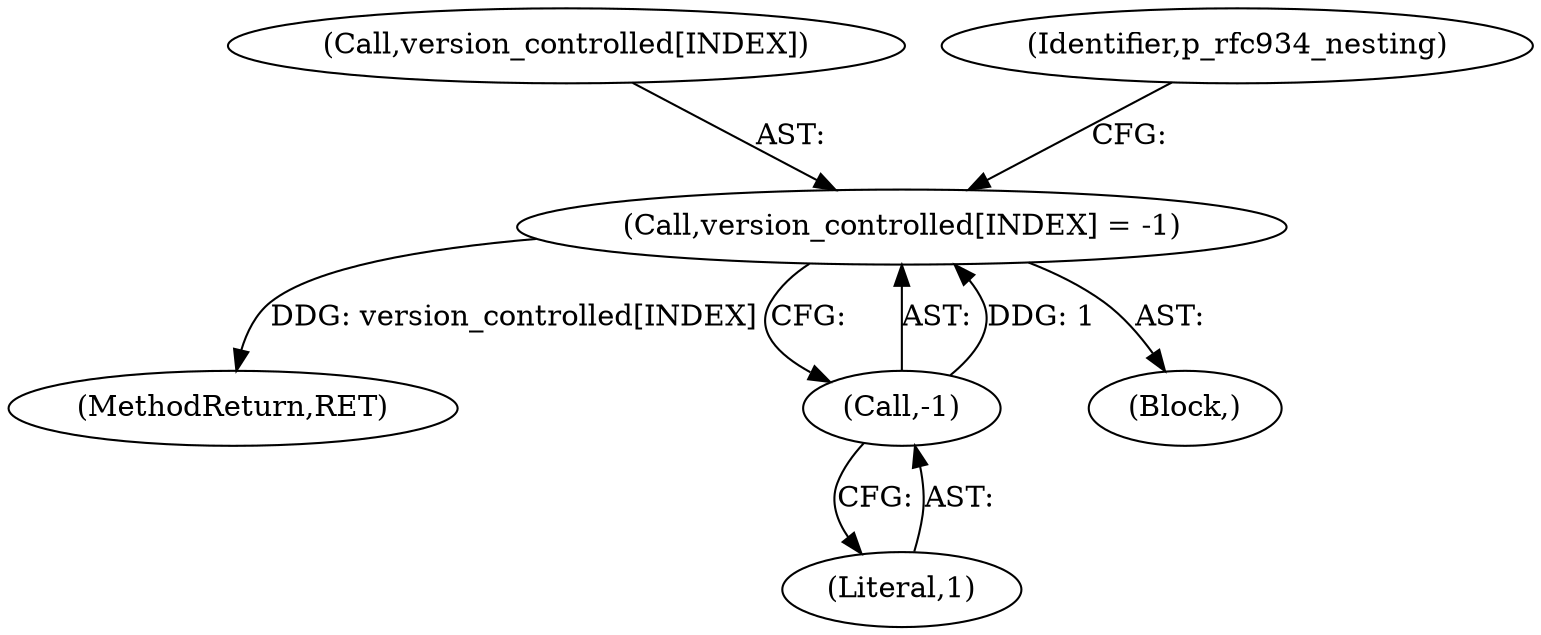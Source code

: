 digraph "0_savannah_17953b5893f7c9835f0dd2a704ba04e0371d2cbd_0@array" {
"1000300" [label="(Call,version_controlled[INDEX] = -1)"];
"1000304" [label="(Call,-1)"];
"1000300" [label="(Call,version_controlled[INDEX] = -1)"];
"1000304" [label="(Call,-1)"];
"1002119" [label="(MethodReturn,RET)"];
"1000305" [label="(Literal,1)"];
"1000301" [label="(Call,version_controlled[INDEX])"];
"1000129" [label="(Block,)"];
"1000307" [label="(Identifier,p_rfc934_nesting)"];
"1000300" -> "1000129"  [label="AST: "];
"1000300" -> "1000304"  [label="CFG: "];
"1000301" -> "1000300"  [label="AST: "];
"1000304" -> "1000300"  [label="AST: "];
"1000307" -> "1000300"  [label="CFG: "];
"1000300" -> "1002119"  [label="DDG: version_controlled[INDEX]"];
"1000304" -> "1000300"  [label="DDG: 1"];
"1000304" -> "1000305"  [label="CFG: "];
"1000305" -> "1000304"  [label="AST: "];
}
